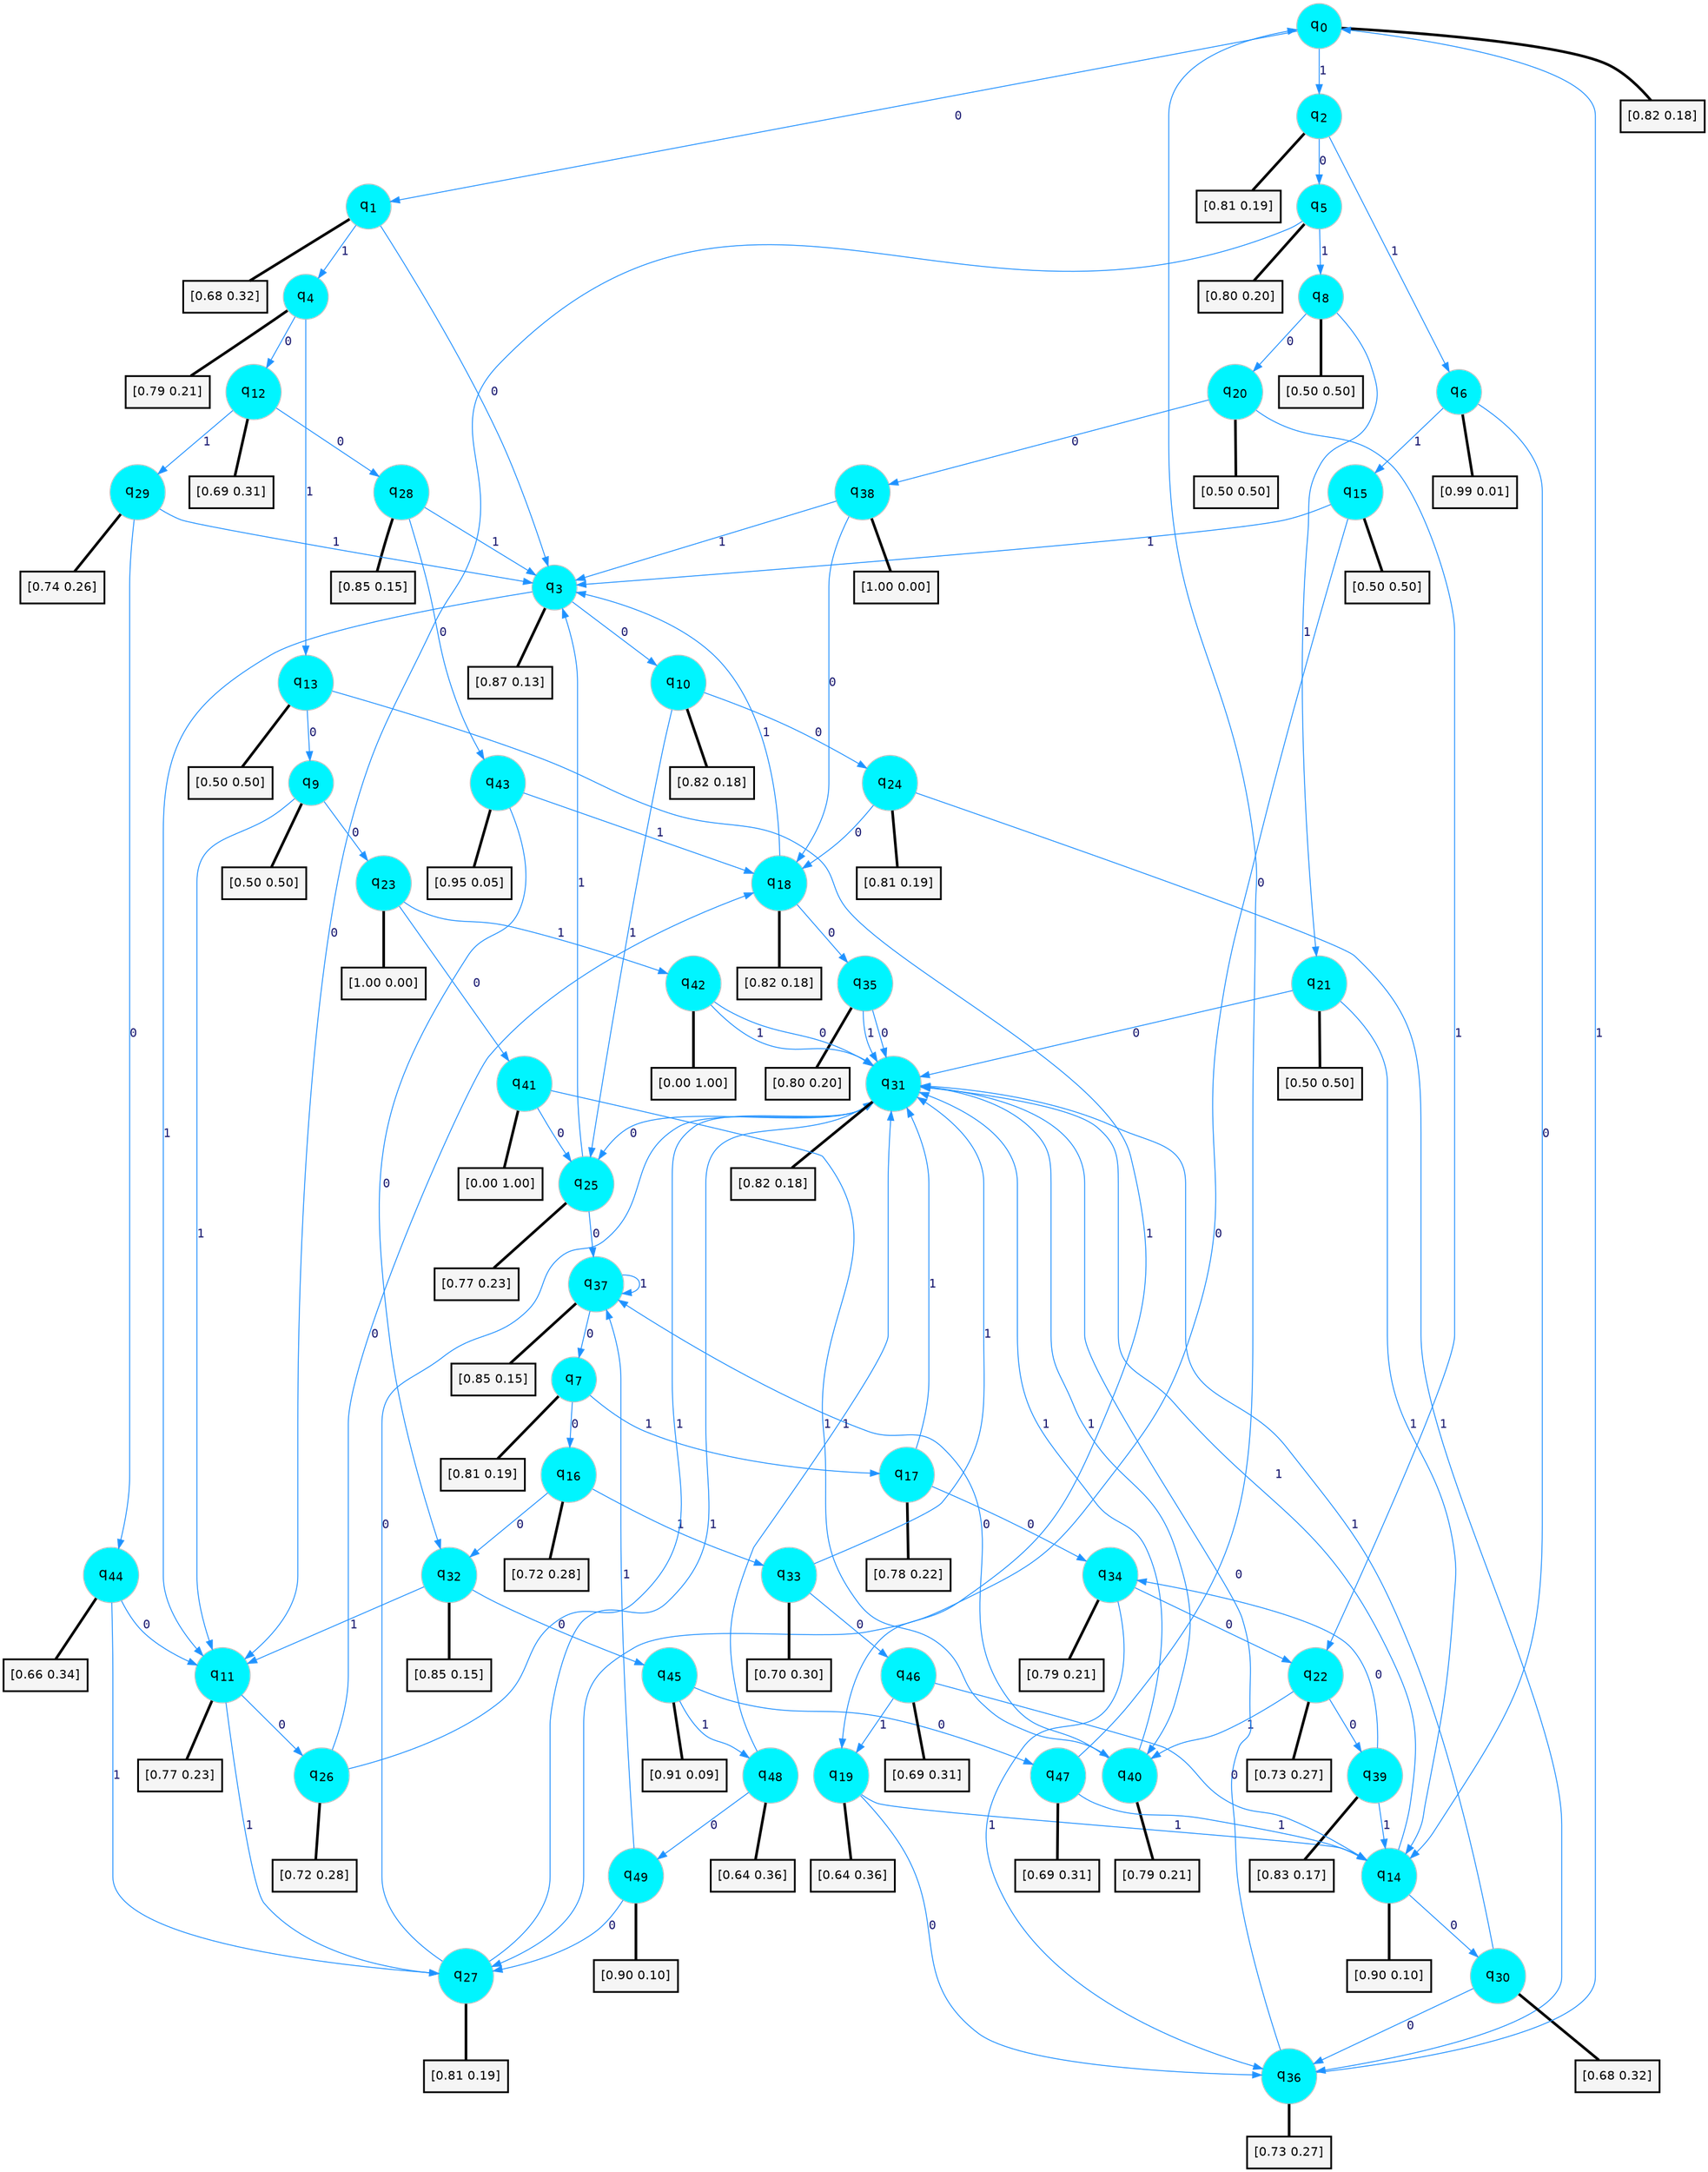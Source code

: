 digraph G {
graph [
bgcolor=transparent, dpi=300, rankdir=TD, size="40,25"];
node [
color=gray, fillcolor=turquoise1, fontcolor=black, fontname=Helvetica, fontsize=16, fontweight=bold, shape=circle, style=filled];
edge [
arrowsize=1, color=dodgerblue1, fontcolor=midnightblue, fontname=courier, fontweight=bold, penwidth=1, style=solid, weight=20];
0[label=<q<SUB>0</SUB>>];
1[label=<q<SUB>1</SUB>>];
2[label=<q<SUB>2</SUB>>];
3[label=<q<SUB>3</SUB>>];
4[label=<q<SUB>4</SUB>>];
5[label=<q<SUB>5</SUB>>];
6[label=<q<SUB>6</SUB>>];
7[label=<q<SUB>7</SUB>>];
8[label=<q<SUB>8</SUB>>];
9[label=<q<SUB>9</SUB>>];
10[label=<q<SUB>10</SUB>>];
11[label=<q<SUB>11</SUB>>];
12[label=<q<SUB>12</SUB>>];
13[label=<q<SUB>13</SUB>>];
14[label=<q<SUB>14</SUB>>];
15[label=<q<SUB>15</SUB>>];
16[label=<q<SUB>16</SUB>>];
17[label=<q<SUB>17</SUB>>];
18[label=<q<SUB>18</SUB>>];
19[label=<q<SUB>19</SUB>>];
20[label=<q<SUB>20</SUB>>];
21[label=<q<SUB>21</SUB>>];
22[label=<q<SUB>22</SUB>>];
23[label=<q<SUB>23</SUB>>];
24[label=<q<SUB>24</SUB>>];
25[label=<q<SUB>25</SUB>>];
26[label=<q<SUB>26</SUB>>];
27[label=<q<SUB>27</SUB>>];
28[label=<q<SUB>28</SUB>>];
29[label=<q<SUB>29</SUB>>];
30[label=<q<SUB>30</SUB>>];
31[label=<q<SUB>31</SUB>>];
32[label=<q<SUB>32</SUB>>];
33[label=<q<SUB>33</SUB>>];
34[label=<q<SUB>34</SUB>>];
35[label=<q<SUB>35</SUB>>];
36[label=<q<SUB>36</SUB>>];
37[label=<q<SUB>37</SUB>>];
38[label=<q<SUB>38</SUB>>];
39[label=<q<SUB>39</SUB>>];
40[label=<q<SUB>40</SUB>>];
41[label=<q<SUB>41</SUB>>];
42[label=<q<SUB>42</SUB>>];
43[label=<q<SUB>43</SUB>>];
44[label=<q<SUB>44</SUB>>];
45[label=<q<SUB>45</SUB>>];
46[label=<q<SUB>46</SUB>>];
47[label=<q<SUB>47</SUB>>];
48[label=<q<SUB>48</SUB>>];
49[label=<q<SUB>49</SUB>>];
50[label="[0.82 0.18]", shape=box,fontcolor=black, fontname=Helvetica, fontsize=14, penwidth=2, fillcolor=whitesmoke,color=black];
51[label="[0.68 0.32]", shape=box,fontcolor=black, fontname=Helvetica, fontsize=14, penwidth=2, fillcolor=whitesmoke,color=black];
52[label="[0.81 0.19]", shape=box,fontcolor=black, fontname=Helvetica, fontsize=14, penwidth=2, fillcolor=whitesmoke,color=black];
53[label="[0.87 0.13]", shape=box,fontcolor=black, fontname=Helvetica, fontsize=14, penwidth=2, fillcolor=whitesmoke,color=black];
54[label="[0.79 0.21]", shape=box,fontcolor=black, fontname=Helvetica, fontsize=14, penwidth=2, fillcolor=whitesmoke,color=black];
55[label="[0.80 0.20]", shape=box,fontcolor=black, fontname=Helvetica, fontsize=14, penwidth=2, fillcolor=whitesmoke,color=black];
56[label="[0.99 0.01]", shape=box,fontcolor=black, fontname=Helvetica, fontsize=14, penwidth=2, fillcolor=whitesmoke,color=black];
57[label="[0.81 0.19]", shape=box,fontcolor=black, fontname=Helvetica, fontsize=14, penwidth=2, fillcolor=whitesmoke,color=black];
58[label="[0.50 0.50]", shape=box,fontcolor=black, fontname=Helvetica, fontsize=14, penwidth=2, fillcolor=whitesmoke,color=black];
59[label="[0.50 0.50]", shape=box,fontcolor=black, fontname=Helvetica, fontsize=14, penwidth=2, fillcolor=whitesmoke,color=black];
60[label="[0.82 0.18]", shape=box,fontcolor=black, fontname=Helvetica, fontsize=14, penwidth=2, fillcolor=whitesmoke,color=black];
61[label="[0.77 0.23]", shape=box,fontcolor=black, fontname=Helvetica, fontsize=14, penwidth=2, fillcolor=whitesmoke,color=black];
62[label="[0.69 0.31]", shape=box,fontcolor=black, fontname=Helvetica, fontsize=14, penwidth=2, fillcolor=whitesmoke,color=black];
63[label="[0.50 0.50]", shape=box,fontcolor=black, fontname=Helvetica, fontsize=14, penwidth=2, fillcolor=whitesmoke,color=black];
64[label="[0.90 0.10]", shape=box,fontcolor=black, fontname=Helvetica, fontsize=14, penwidth=2, fillcolor=whitesmoke,color=black];
65[label="[0.50 0.50]", shape=box,fontcolor=black, fontname=Helvetica, fontsize=14, penwidth=2, fillcolor=whitesmoke,color=black];
66[label="[0.72 0.28]", shape=box,fontcolor=black, fontname=Helvetica, fontsize=14, penwidth=2, fillcolor=whitesmoke,color=black];
67[label="[0.78 0.22]", shape=box,fontcolor=black, fontname=Helvetica, fontsize=14, penwidth=2, fillcolor=whitesmoke,color=black];
68[label="[0.82 0.18]", shape=box,fontcolor=black, fontname=Helvetica, fontsize=14, penwidth=2, fillcolor=whitesmoke,color=black];
69[label="[0.64 0.36]", shape=box,fontcolor=black, fontname=Helvetica, fontsize=14, penwidth=2, fillcolor=whitesmoke,color=black];
70[label="[0.50 0.50]", shape=box,fontcolor=black, fontname=Helvetica, fontsize=14, penwidth=2, fillcolor=whitesmoke,color=black];
71[label="[0.50 0.50]", shape=box,fontcolor=black, fontname=Helvetica, fontsize=14, penwidth=2, fillcolor=whitesmoke,color=black];
72[label="[0.73 0.27]", shape=box,fontcolor=black, fontname=Helvetica, fontsize=14, penwidth=2, fillcolor=whitesmoke,color=black];
73[label="[1.00 0.00]", shape=box,fontcolor=black, fontname=Helvetica, fontsize=14, penwidth=2, fillcolor=whitesmoke,color=black];
74[label="[0.81 0.19]", shape=box,fontcolor=black, fontname=Helvetica, fontsize=14, penwidth=2, fillcolor=whitesmoke,color=black];
75[label="[0.77 0.23]", shape=box,fontcolor=black, fontname=Helvetica, fontsize=14, penwidth=2, fillcolor=whitesmoke,color=black];
76[label="[0.72 0.28]", shape=box,fontcolor=black, fontname=Helvetica, fontsize=14, penwidth=2, fillcolor=whitesmoke,color=black];
77[label="[0.81 0.19]", shape=box,fontcolor=black, fontname=Helvetica, fontsize=14, penwidth=2, fillcolor=whitesmoke,color=black];
78[label="[0.85 0.15]", shape=box,fontcolor=black, fontname=Helvetica, fontsize=14, penwidth=2, fillcolor=whitesmoke,color=black];
79[label="[0.74 0.26]", shape=box,fontcolor=black, fontname=Helvetica, fontsize=14, penwidth=2, fillcolor=whitesmoke,color=black];
80[label="[0.68 0.32]", shape=box,fontcolor=black, fontname=Helvetica, fontsize=14, penwidth=2, fillcolor=whitesmoke,color=black];
81[label="[0.82 0.18]", shape=box,fontcolor=black, fontname=Helvetica, fontsize=14, penwidth=2, fillcolor=whitesmoke,color=black];
82[label="[0.85 0.15]", shape=box,fontcolor=black, fontname=Helvetica, fontsize=14, penwidth=2, fillcolor=whitesmoke,color=black];
83[label="[0.70 0.30]", shape=box,fontcolor=black, fontname=Helvetica, fontsize=14, penwidth=2, fillcolor=whitesmoke,color=black];
84[label="[0.79 0.21]", shape=box,fontcolor=black, fontname=Helvetica, fontsize=14, penwidth=2, fillcolor=whitesmoke,color=black];
85[label="[0.80 0.20]", shape=box,fontcolor=black, fontname=Helvetica, fontsize=14, penwidth=2, fillcolor=whitesmoke,color=black];
86[label="[0.73 0.27]", shape=box,fontcolor=black, fontname=Helvetica, fontsize=14, penwidth=2, fillcolor=whitesmoke,color=black];
87[label="[0.85 0.15]", shape=box,fontcolor=black, fontname=Helvetica, fontsize=14, penwidth=2, fillcolor=whitesmoke,color=black];
88[label="[1.00 0.00]", shape=box,fontcolor=black, fontname=Helvetica, fontsize=14, penwidth=2, fillcolor=whitesmoke,color=black];
89[label="[0.83 0.17]", shape=box,fontcolor=black, fontname=Helvetica, fontsize=14, penwidth=2, fillcolor=whitesmoke,color=black];
90[label="[0.79 0.21]", shape=box,fontcolor=black, fontname=Helvetica, fontsize=14, penwidth=2, fillcolor=whitesmoke,color=black];
91[label="[0.00 1.00]", shape=box,fontcolor=black, fontname=Helvetica, fontsize=14, penwidth=2, fillcolor=whitesmoke,color=black];
92[label="[0.00 1.00]", shape=box,fontcolor=black, fontname=Helvetica, fontsize=14, penwidth=2, fillcolor=whitesmoke,color=black];
93[label="[0.95 0.05]", shape=box,fontcolor=black, fontname=Helvetica, fontsize=14, penwidth=2, fillcolor=whitesmoke,color=black];
94[label="[0.66 0.34]", shape=box,fontcolor=black, fontname=Helvetica, fontsize=14, penwidth=2, fillcolor=whitesmoke,color=black];
95[label="[0.91 0.09]", shape=box,fontcolor=black, fontname=Helvetica, fontsize=14, penwidth=2, fillcolor=whitesmoke,color=black];
96[label="[0.69 0.31]", shape=box,fontcolor=black, fontname=Helvetica, fontsize=14, penwidth=2, fillcolor=whitesmoke,color=black];
97[label="[0.69 0.31]", shape=box,fontcolor=black, fontname=Helvetica, fontsize=14, penwidth=2, fillcolor=whitesmoke,color=black];
98[label="[0.64 0.36]", shape=box,fontcolor=black, fontname=Helvetica, fontsize=14, penwidth=2, fillcolor=whitesmoke,color=black];
99[label="[0.90 0.10]", shape=box,fontcolor=black, fontname=Helvetica, fontsize=14, penwidth=2, fillcolor=whitesmoke,color=black];
0->1 [label=0];
0->2 [label=1];
0->50 [arrowhead=none, penwidth=3,color=black];
1->3 [label=0];
1->4 [label=1];
1->51 [arrowhead=none, penwidth=3,color=black];
2->5 [label=0];
2->6 [label=1];
2->52 [arrowhead=none, penwidth=3,color=black];
3->10 [label=0];
3->11 [label=1];
3->53 [arrowhead=none, penwidth=3,color=black];
4->12 [label=0];
4->13 [label=1];
4->54 [arrowhead=none, penwidth=3,color=black];
5->11 [label=0];
5->8 [label=1];
5->55 [arrowhead=none, penwidth=3,color=black];
6->14 [label=0];
6->15 [label=1];
6->56 [arrowhead=none, penwidth=3,color=black];
7->16 [label=0];
7->17 [label=1];
7->57 [arrowhead=none, penwidth=3,color=black];
8->20 [label=0];
8->21 [label=1];
8->58 [arrowhead=none, penwidth=3,color=black];
9->23 [label=0];
9->11 [label=1];
9->59 [arrowhead=none, penwidth=3,color=black];
10->24 [label=0];
10->25 [label=1];
10->60 [arrowhead=none, penwidth=3,color=black];
11->26 [label=0];
11->27 [label=1];
11->61 [arrowhead=none, penwidth=3,color=black];
12->28 [label=0];
12->29 [label=1];
12->62 [arrowhead=none, penwidth=3,color=black];
13->9 [label=0];
13->19 [label=1];
13->63 [arrowhead=none, penwidth=3,color=black];
14->30 [label=0];
14->31 [label=1];
14->64 [arrowhead=none, penwidth=3,color=black];
15->27 [label=0];
15->3 [label=1];
15->65 [arrowhead=none, penwidth=3,color=black];
16->32 [label=0];
16->33 [label=1];
16->66 [arrowhead=none, penwidth=3,color=black];
17->34 [label=0];
17->31 [label=1];
17->67 [arrowhead=none, penwidth=3,color=black];
18->35 [label=0];
18->3 [label=1];
18->68 [arrowhead=none, penwidth=3,color=black];
19->36 [label=0];
19->14 [label=1];
19->69 [arrowhead=none, penwidth=3,color=black];
20->38 [label=0];
20->22 [label=1];
20->70 [arrowhead=none, penwidth=3,color=black];
21->31 [label=0];
21->14 [label=1];
21->71 [arrowhead=none, penwidth=3,color=black];
22->39 [label=0];
22->40 [label=1];
22->72 [arrowhead=none, penwidth=3,color=black];
23->41 [label=0];
23->42 [label=1];
23->73 [arrowhead=none, penwidth=3,color=black];
24->18 [label=0];
24->36 [label=1];
24->74 [arrowhead=none, penwidth=3,color=black];
25->37 [label=0];
25->3 [label=1];
25->75 [arrowhead=none, penwidth=3,color=black];
26->18 [label=0];
26->31 [label=1];
26->76 [arrowhead=none, penwidth=3,color=black];
27->31 [label=0];
27->31 [label=1];
27->77 [arrowhead=none, penwidth=3,color=black];
28->43 [label=0];
28->3 [label=1];
28->78 [arrowhead=none, penwidth=3,color=black];
29->44 [label=0];
29->3 [label=1];
29->79 [arrowhead=none, penwidth=3,color=black];
30->36 [label=0];
30->31 [label=1];
30->80 [arrowhead=none, penwidth=3,color=black];
31->25 [label=0];
31->40 [label=1];
31->81 [arrowhead=none, penwidth=3,color=black];
32->45 [label=0];
32->11 [label=1];
32->82 [arrowhead=none, penwidth=3,color=black];
33->46 [label=0];
33->31 [label=1];
33->83 [arrowhead=none, penwidth=3,color=black];
34->22 [label=0];
34->36 [label=1];
34->84 [arrowhead=none, penwidth=3,color=black];
35->31 [label=0];
35->31 [label=1];
35->85 [arrowhead=none, penwidth=3,color=black];
36->31 [label=0];
36->0 [label=1];
36->86 [arrowhead=none, penwidth=3,color=black];
37->7 [label=0];
37->37 [label=1];
37->87 [arrowhead=none, penwidth=3,color=black];
38->18 [label=0];
38->3 [label=1];
38->88 [arrowhead=none, penwidth=3,color=black];
39->34 [label=0];
39->14 [label=1];
39->89 [arrowhead=none, penwidth=3,color=black];
40->37 [label=0];
40->31 [label=1];
40->90 [arrowhead=none, penwidth=3,color=black];
41->25 [label=0];
41->40 [label=1];
41->91 [arrowhead=none, penwidth=3,color=black];
42->31 [label=0];
42->31 [label=1];
42->92 [arrowhead=none, penwidth=3,color=black];
43->32 [label=0];
43->18 [label=1];
43->93 [arrowhead=none, penwidth=3,color=black];
44->11 [label=0];
44->27 [label=1];
44->94 [arrowhead=none, penwidth=3,color=black];
45->47 [label=0];
45->48 [label=1];
45->95 [arrowhead=none, penwidth=3,color=black];
46->14 [label=0];
46->19 [label=1];
46->96 [arrowhead=none, penwidth=3,color=black];
47->0 [label=0];
47->14 [label=1];
47->97 [arrowhead=none, penwidth=3,color=black];
48->49 [label=0];
48->31 [label=1];
48->98 [arrowhead=none, penwidth=3,color=black];
49->27 [label=0];
49->37 [label=1];
49->99 [arrowhead=none, penwidth=3,color=black];
}
